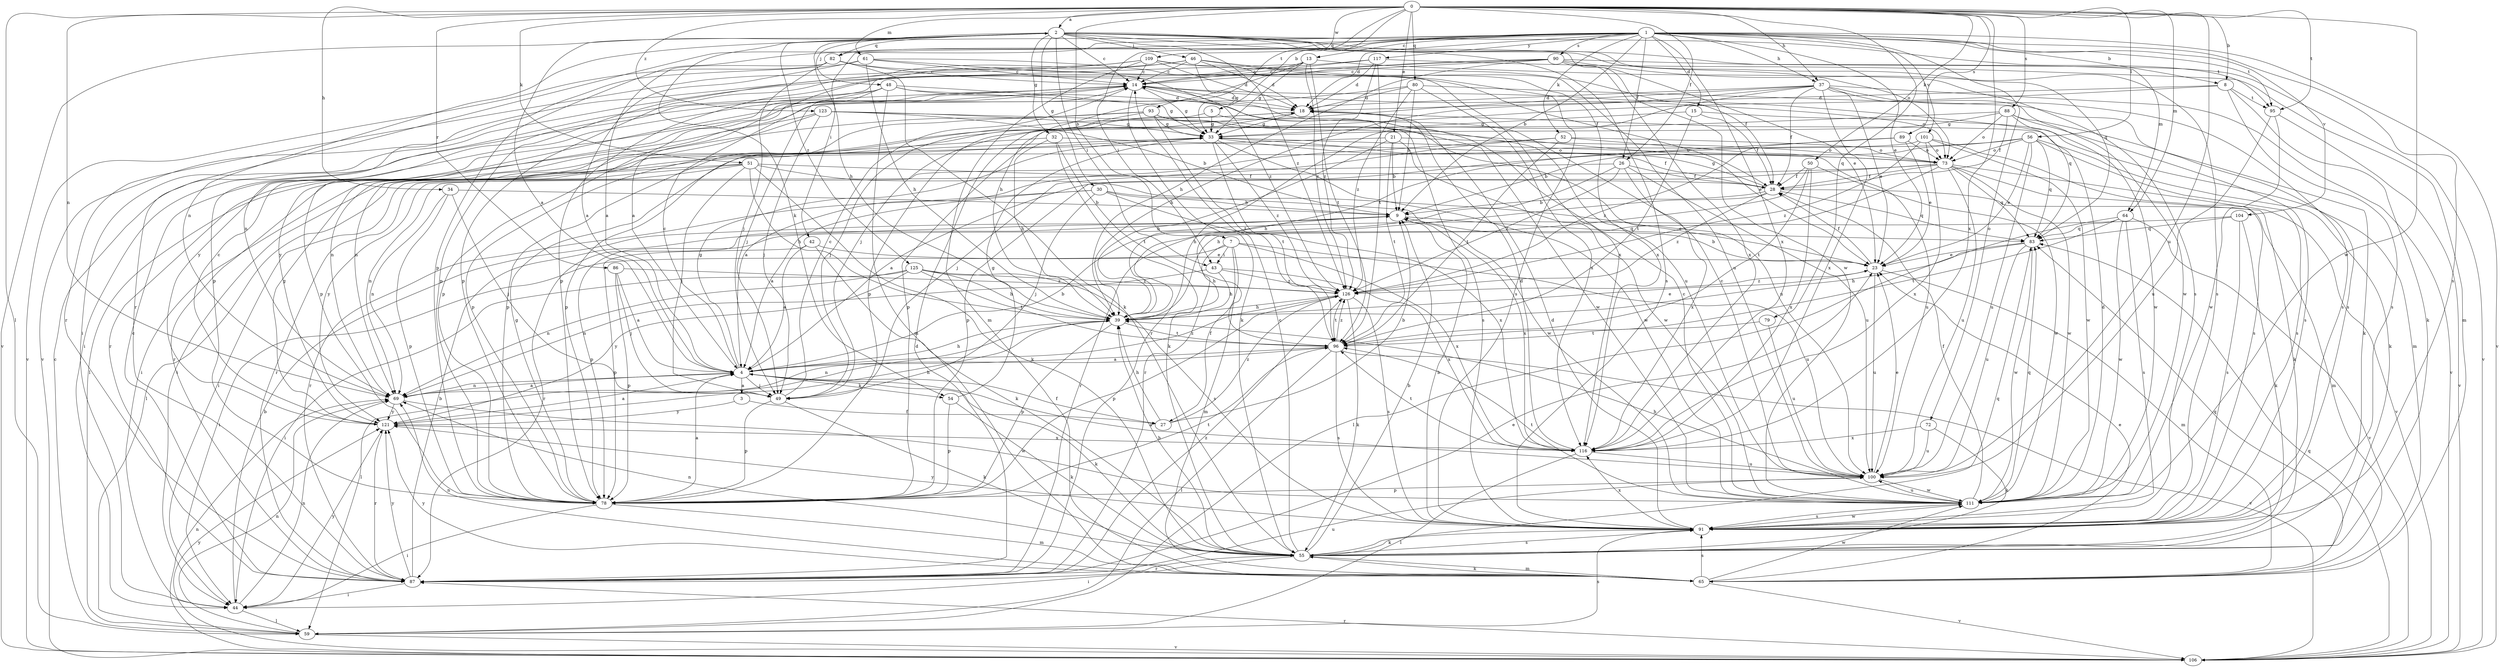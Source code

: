 strict digraph  {
0;
1;
2;
3;
4;
5;
7;
8;
9;
13;
14;
15;
18;
21;
23;
26;
27;
28;
30;
32;
33;
34;
37;
39;
42;
43;
44;
46;
48;
49;
50;
51;
52;
54;
55;
56;
59;
61;
64;
65;
69;
72;
73;
78;
79;
80;
82;
83;
86;
87;
88;
89;
90;
91;
93;
95;
96;
100;
101;
104;
106;
109;
111;
116;
117;
121;
123;
125;
126;
0 -> 2  [label=a];
0 -> 5  [label=b];
0 -> 7  [label=b];
0 -> 8  [label=b];
0 -> 21  [label=e];
0 -> 26  [label=f];
0 -> 34  [label=h];
0 -> 37  [label=h];
0 -> 50  [label=k];
0 -> 51  [label=k];
0 -> 56  [label=l];
0 -> 59  [label=l];
0 -> 61  [label=m];
0 -> 64  [label=m];
0 -> 69  [label=n];
0 -> 79  [label=q];
0 -> 80  [label=q];
0 -> 86  [label=r];
0 -> 88  [label=s];
0 -> 89  [label=s];
0 -> 93  [label=t];
0 -> 95  [label=t];
0 -> 100  [label=u];
0 -> 109  [label=w];
0 -> 111  [label=w];
0 -> 116  [label=x];
0 -> 123  [label=z];
1 -> 8  [label=b];
1 -> 9  [label=b];
1 -> 13  [label=c];
1 -> 15  [label=d];
1 -> 18  [label=d];
1 -> 23  [label=e];
1 -> 26  [label=f];
1 -> 37  [label=h];
1 -> 42  [label=i];
1 -> 43  [label=i];
1 -> 52  [label=k];
1 -> 69  [label=n];
1 -> 72  [label=o];
1 -> 78  [label=p];
1 -> 82  [label=q];
1 -> 87  [label=r];
1 -> 90  [label=s];
1 -> 91  [label=s];
1 -> 95  [label=t];
1 -> 101  [label=v];
1 -> 104  [label=v];
1 -> 106  [label=v];
1 -> 116  [label=x];
1 -> 117  [label=y];
2 -> 14  [label=c];
2 -> 30  [label=g];
2 -> 32  [label=g];
2 -> 39  [label=h];
2 -> 43  [label=i];
2 -> 46  [label=j];
2 -> 48  [label=j];
2 -> 54  [label=k];
2 -> 64  [label=m];
2 -> 73  [label=o];
2 -> 82  [label=q];
2 -> 83  [label=q];
2 -> 91  [label=s];
2 -> 95  [label=t];
2 -> 106  [label=v];
2 -> 111  [label=w];
2 -> 125  [label=z];
2 -> 126  [label=z];
3 -> 27  [label=f];
3 -> 121  [label=y];
4 -> 2  [label=a];
4 -> 3  [label=a];
4 -> 9  [label=b];
4 -> 14  [label=c];
4 -> 27  [label=f];
4 -> 33  [label=g];
4 -> 39  [label=h];
4 -> 49  [label=j];
4 -> 54  [label=k];
4 -> 55  [label=k];
4 -> 69  [label=n];
4 -> 126  [label=z];
5 -> 33  [label=g];
5 -> 78  [label=p];
5 -> 111  [label=w];
7 -> 27  [label=f];
7 -> 39  [label=h];
7 -> 43  [label=i];
7 -> 44  [label=i];
7 -> 65  [label=m];
7 -> 100  [label=u];
7 -> 116  [label=x];
8 -> 18  [label=d];
8 -> 49  [label=j];
8 -> 55  [label=k];
8 -> 91  [label=s];
8 -> 95  [label=t];
9 -> 83  [label=q];
9 -> 87  [label=r];
9 -> 116  [label=x];
13 -> 14  [label=c];
13 -> 33  [label=g];
13 -> 39  [label=h];
13 -> 78  [label=p];
13 -> 91  [label=s];
13 -> 96  [label=t];
13 -> 126  [label=z];
14 -> 18  [label=d];
14 -> 33  [label=g];
14 -> 55  [label=k];
14 -> 73  [label=o];
14 -> 78  [label=p];
14 -> 83  [label=q];
14 -> 121  [label=y];
15 -> 28  [label=f];
15 -> 33  [label=g];
15 -> 65  [label=m];
15 -> 96  [label=t];
18 -> 33  [label=g];
18 -> 69  [label=n];
18 -> 78  [label=p];
21 -> 9  [label=b];
21 -> 39  [label=h];
21 -> 44  [label=i];
21 -> 73  [label=o];
21 -> 96  [label=t];
21 -> 111  [label=w];
23 -> 9  [label=b];
23 -> 28  [label=f];
23 -> 65  [label=m];
23 -> 100  [label=u];
23 -> 126  [label=z];
26 -> 28  [label=f];
26 -> 39  [label=h];
26 -> 100  [label=u];
26 -> 116  [label=x];
26 -> 121  [label=y];
26 -> 126  [label=z];
27 -> 9  [label=b];
27 -> 39  [label=h];
27 -> 126  [label=z];
28 -> 9  [label=b];
28 -> 33  [label=g];
28 -> 65  [label=m];
28 -> 83  [label=q];
28 -> 87  [label=r];
28 -> 126  [label=z];
30 -> 4  [label=a];
30 -> 9  [label=b];
30 -> 23  [label=e];
30 -> 49  [label=j];
30 -> 87  [label=r];
30 -> 116  [label=x];
32 -> 39  [label=h];
32 -> 55  [label=k];
32 -> 73  [label=o];
32 -> 87  [label=r];
32 -> 96  [label=t];
33 -> 28  [label=f];
33 -> 73  [label=o];
33 -> 96  [label=t];
33 -> 111  [label=w];
33 -> 126  [label=z];
34 -> 9  [label=b];
34 -> 49  [label=j];
34 -> 69  [label=n];
34 -> 78  [label=p];
37 -> 18  [label=d];
37 -> 23  [label=e];
37 -> 28  [label=f];
37 -> 39  [label=h];
37 -> 78  [label=p];
37 -> 87  [label=r];
37 -> 91  [label=s];
37 -> 106  [label=v];
37 -> 111  [label=w];
37 -> 116  [label=x];
39 -> 23  [label=e];
39 -> 59  [label=l];
39 -> 78  [label=p];
39 -> 96  [label=t];
42 -> 4  [label=a];
42 -> 23  [label=e];
42 -> 55  [label=k];
42 -> 78  [label=p];
43 -> 39  [label=h];
43 -> 69  [label=n];
43 -> 116  [label=x];
43 -> 126  [label=z];
44 -> 9  [label=b];
44 -> 59  [label=l];
44 -> 69  [label=n];
44 -> 121  [label=y];
46 -> 4  [label=a];
46 -> 14  [label=c];
46 -> 18  [label=d];
46 -> 33  [label=g];
46 -> 91  [label=s];
46 -> 106  [label=v];
46 -> 116  [label=x];
48 -> 18  [label=d];
48 -> 33  [label=g];
48 -> 44  [label=i];
48 -> 49  [label=j];
48 -> 65  [label=m];
48 -> 78  [label=p];
48 -> 100  [label=u];
49 -> 14  [label=c];
49 -> 55  [label=k];
49 -> 78  [label=p];
50 -> 28  [label=f];
50 -> 87  [label=r];
50 -> 96  [label=t];
50 -> 111  [label=w];
50 -> 116  [label=x];
51 -> 28  [label=f];
51 -> 39  [label=h];
51 -> 44  [label=i];
51 -> 49  [label=j];
51 -> 55  [label=k];
51 -> 59  [label=l];
51 -> 87  [label=r];
51 -> 111  [label=w];
52 -> 4  [label=a];
52 -> 49  [label=j];
52 -> 73  [label=o];
52 -> 96  [label=t];
52 -> 100  [label=u];
54 -> 33  [label=g];
54 -> 55  [label=k];
54 -> 78  [label=p];
55 -> 9  [label=b];
55 -> 14  [label=c];
55 -> 39  [label=h];
55 -> 44  [label=i];
55 -> 65  [label=m];
55 -> 69  [label=n];
55 -> 83  [label=q];
55 -> 87  [label=r];
55 -> 91  [label=s];
56 -> 9  [label=b];
56 -> 23  [label=e];
56 -> 55  [label=k];
56 -> 73  [label=o];
56 -> 78  [label=p];
56 -> 83  [label=q];
56 -> 91  [label=s];
56 -> 100  [label=u];
59 -> 14  [label=c];
59 -> 69  [label=n];
59 -> 91  [label=s];
59 -> 106  [label=v];
61 -> 4  [label=a];
61 -> 14  [label=c];
61 -> 39  [label=h];
61 -> 78  [label=p];
61 -> 116  [label=x];
61 -> 126  [label=z];
64 -> 59  [label=l];
64 -> 83  [label=q];
64 -> 91  [label=s];
64 -> 96  [label=t];
64 -> 106  [label=v];
64 -> 111  [label=w];
65 -> 23  [label=e];
65 -> 55  [label=k];
65 -> 69  [label=n];
65 -> 83  [label=q];
65 -> 91  [label=s];
65 -> 106  [label=v];
65 -> 111  [label=w];
65 -> 121  [label=y];
69 -> 4  [label=a];
69 -> 111  [label=w];
69 -> 121  [label=y];
72 -> 55  [label=k];
72 -> 100  [label=u];
72 -> 116  [label=x];
73 -> 4  [label=a];
73 -> 28  [label=f];
73 -> 39  [label=h];
73 -> 55  [label=k];
73 -> 69  [label=n];
73 -> 83  [label=q];
73 -> 100  [label=u];
73 -> 106  [label=v];
73 -> 111  [label=w];
78 -> 4  [label=a];
78 -> 33  [label=g];
78 -> 44  [label=i];
78 -> 65  [label=m];
78 -> 96  [label=t];
79 -> 96  [label=t];
79 -> 100  [label=u];
80 -> 9  [label=b];
80 -> 18  [label=d];
80 -> 91  [label=s];
80 -> 116  [label=x];
80 -> 121  [label=y];
80 -> 126  [label=z];
82 -> 4  [label=a];
82 -> 14  [label=c];
82 -> 28  [label=f];
82 -> 49  [label=j];
82 -> 55  [label=k];
82 -> 106  [label=v];
83 -> 23  [label=e];
83 -> 39  [label=h];
83 -> 100  [label=u];
83 -> 111  [label=w];
86 -> 4  [label=a];
86 -> 49  [label=j];
86 -> 78  [label=p];
86 -> 126  [label=z];
87 -> 9  [label=b];
87 -> 14  [label=c];
87 -> 18  [label=d];
87 -> 23  [label=e];
87 -> 44  [label=i];
87 -> 100  [label=u];
87 -> 121  [label=y];
87 -> 126  [label=z];
88 -> 28  [label=f];
88 -> 33  [label=g];
88 -> 55  [label=k];
88 -> 73  [label=o];
88 -> 78  [label=p];
88 -> 91  [label=s];
88 -> 111  [label=w];
89 -> 23  [label=e];
89 -> 39  [label=h];
89 -> 73  [label=o];
89 -> 126  [label=z];
90 -> 14  [label=c];
90 -> 23  [label=e];
90 -> 39  [label=h];
90 -> 44  [label=i];
90 -> 69  [label=n];
90 -> 91  [label=s];
90 -> 106  [label=v];
90 -> 116  [label=x];
91 -> 9  [label=b];
91 -> 18  [label=d];
91 -> 55  [label=k];
91 -> 111  [label=w];
91 -> 116  [label=x];
91 -> 121  [label=y];
93 -> 33  [label=g];
93 -> 49  [label=j];
93 -> 59  [label=l];
93 -> 78  [label=p];
93 -> 91  [label=s];
93 -> 96  [label=t];
93 -> 100  [label=u];
95 -> 100  [label=u];
95 -> 106  [label=v];
95 -> 111  [label=w];
96 -> 4  [label=a];
96 -> 59  [label=l];
96 -> 69  [label=n];
96 -> 91  [label=s];
96 -> 106  [label=v];
96 -> 126  [label=z];
100 -> 4  [label=a];
100 -> 14  [label=c];
100 -> 23  [label=e];
100 -> 78  [label=p];
100 -> 111  [label=w];
101 -> 44  [label=i];
101 -> 73  [label=o];
101 -> 91  [label=s];
101 -> 111  [label=w];
101 -> 116  [label=x];
101 -> 126  [label=z];
104 -> 55  [label=k];
104 -> 78  [label=p];
104 -> 83  [label=q];
104 -> 91  [label=s];
106 -> 69  [label=n];
106 -> 83  [label=q];
106 -> 87  [label=r];
106 -> 121  [label=y];
109 -> 14  [label=c];
109 -> 18  [label=d];
109 -> 28  [label=f];
109 -> 65  [label=m];
109 -> 78  [label=p];
109 -> 87  [label=r];
109 -> 100  [label=u];
111 -> 14  [label=c];
111 -> 18  [label=d];
111 -> 28  [label=f];
111 -> 39  [label=h];
111 -> 83  [label=q];
111 -> 91  [label=s];
111 -> 96  [label=t];
111 -> 100  [label=u];
116 -> 18  [label=d];
116 -> 59  [label=l];
116 -> 96  [label=t];
116 -> 100  [label=u];
117 -> 14  [label=c];
117 -> 18  [label=d];
117 -> 65  [label=m];
117 -> 78  [label=p];
117 -> 96  [label=t];
117 -> 126  [label=z];
121 -> 4  [label=a];
121 -> 14  [label=c];
121 -> 33  [label=g];
121 -> 39  [label=h];
121 -> 87  [label=r];
121 -> 116  [label=x];
123 -> 9  [label=b];
123 -> 23  [label=e];
123 -> 33  [label=g];
123 -> 49  [label=j];
123 -> 69  [label=n];
123 -> 87  [label=r];
125 -> 39  [label=h];
125 -> 44  [label=i];
125 -> 69  [label=n];
125 -> 91  [label=s];
125 -> 96  [label=t];
125 -> 121  [label=y];
125 -> 126  [label=z];
126 -> 39  [label=h];
126 -> 55  [label=k];
126 -> 78  [label=p];
126 -> 91  [label=s];
126 -> 96  [label=t];
}
